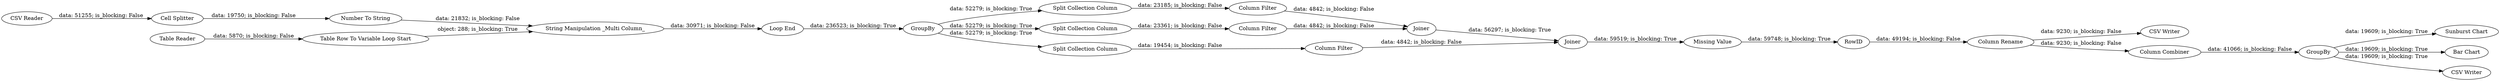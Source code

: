 digraph {
	"3268333926993962329_35" [label="Loop End"]
	"3268333926993962329_67" [label=GroupBy]
	"3268333926993962329_69" [label="Sunburst Chart"]
	"8083659341758336520_56" [label=Joiner]
	"8083659341758336520_53" [label="Column Filter"]
	"3268333926993962329_68" [label="CSV Writer"]
	"8083659341758336520_50" [label="Split Collection Column"]
	"8083659341758336520_55" [label=Joiner]
	"3268333926993962329_32" [label="Number To String"]
	"8083659341758336520_57" [label=RowID]
	"3268333926993962329_66" [label="Column Combiner"]
	"3268333926993962329_64" [label="Bar Chart"]
	"3268333926993962329_75" [label="CSV Writer"]
	"3268333926993962329_1" [label="CSV Reader"]
	"3268333926993962329_33" [label="Table Row To Variable Loop Start"]
	"8083659341758336520_52" [label="Column Filter"]
	"3268333926993962329_2" [label="Table Reader"]
	"3268333926993962329_3" [label="Cell Splitter"]
	"8083659341758336520_59" [label="Missing Value"]
	"3268333926993962329_58" [label="Column Rename"]
	"8083659341758336520_47" [label=GroupBy]
	"3268333926993962329_39" [label="String Manipulation _Multi Column_"]
	"8083659341758336520_49" [label="Split Collection Column"]
	"8083659341758336520_54" [label="Column Filter"]
	"8083659341758336520_51" [label="Split Collection Column"]
	"8083659341758336520_55" -> "8083659341758336520_56" [label="data: 56297; is_blocking: True"]
	"3268333926993962329_32" -> "3268333926993962329_39" [label="data: 21832; is_blocking: False"]
	"8083659341758336520_51" -> "8083659341758336520_52" [label="data: 23185; is_blocking: False"]
	"3268333926993962329_58" -> "3268333926993962329_68" [label="data: 9230; is_blocking: False"]
	"3268333926993962329_58" -> "3268333926993962329_66" [label="data: 9230; is_blocking: False"]
	"3268333926993962329_67" -> "3268333926993962329_75" [label="data: 19609; is_blocking: True"]
	"3268333926993962329_67" -> "3268333926993962329_64" [label="data: 19609; is_blocking: True"]
	"8083659341758336520_47" -> "8083659341758336520_49" [label="data: 52279; is_blocking: True"]
	"8083659341758336520_53" -> "8083659341758336520_55" [label="data: 4842; is_blocking: False"]
	"8083659341758336520_59" -> "8083659341758336520_57" [label="data: 59748; is_blocking: True"]
	"8083659341758336520_54" -> "8083659341758336520_56" [label="data: 4842; is_blocking: False"]
	"3268333926993962329_3" -> "3268333926993962329_32" [label="data: 19750; is_blocking: False"]
	"3268333926993962329_67" -> "3268333926993962329_69" [label="data: 19609; is_blocking: True"]
	"3268333926993962329_33" -> "3268333926993962329_39" [label="object: 288; is_blocking: True"]
	"8083659341758336520_50" -> "8083659341758336520_53" [label="data: 23361; is_blocking: False"]
	"8083659341758336520_52" -> "8083659341758336520_55" [label="data: 4842; is_blocking: False"]
	"3268333926993962329_2" -> "3268333926993962329_33" [label="data: 5870; is_blocking: False"]
	"8083659341758336520_47" -> "8083659341758336520_51" [label="data: 52279; is_blocking: True"]
	"8083659341758336520_57" -> "3268333926993962329_58" [label="data: 49194; is_blocking: False"]
	"8083659341758336520_56" -> "8083659341758336520_59" [label="data: 59519; is_blocking: True"]
	"3268333926993962329_1" -> "3268333926993962329_3" [label="data: 51255; is_blocking: False"]
	"3268333926993962329_39" -> "3268333926993962329_35" [label="data: 30971; is_blocking: False"]
	"3268333926993962329_66" -> "3268333926993962329_67" [label="data: 41066; is_blocking: False"]
	"8083659341758336520_47" -> "8083659341758336520_50" [label="data: 52279; is_blocking: True"]
	"8083659341758336520_49" -> "8083659341758336520_54" [label="data: 19454; is_blocking: False"]
	"3268333926993962329_35" -> "8083659341758336520_47" [label="data: 236523; is_blocking: True"]
	rankdir=LR
}
